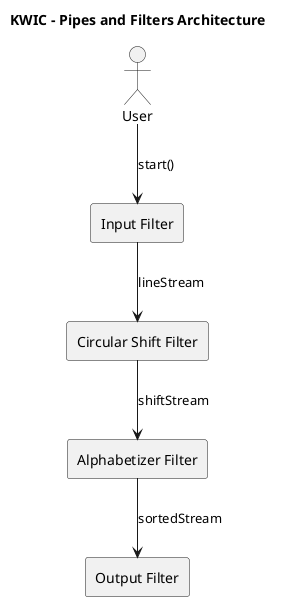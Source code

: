 @startuml
title KWIC - Pipes and Filters Architecture

actor User

rectangle "Input Filter" as Input
rectangle "Circular Shift Filter" as Shifter
rectangle "Alphabetizer Filter" as Sorter
rectangle "Output Filter" as Output

User --> Input : start()
Input --> Shifter : lineStream
Shifter --> Sorter : shiftStream
Sorter --> Output : sortedStream

@enduml
